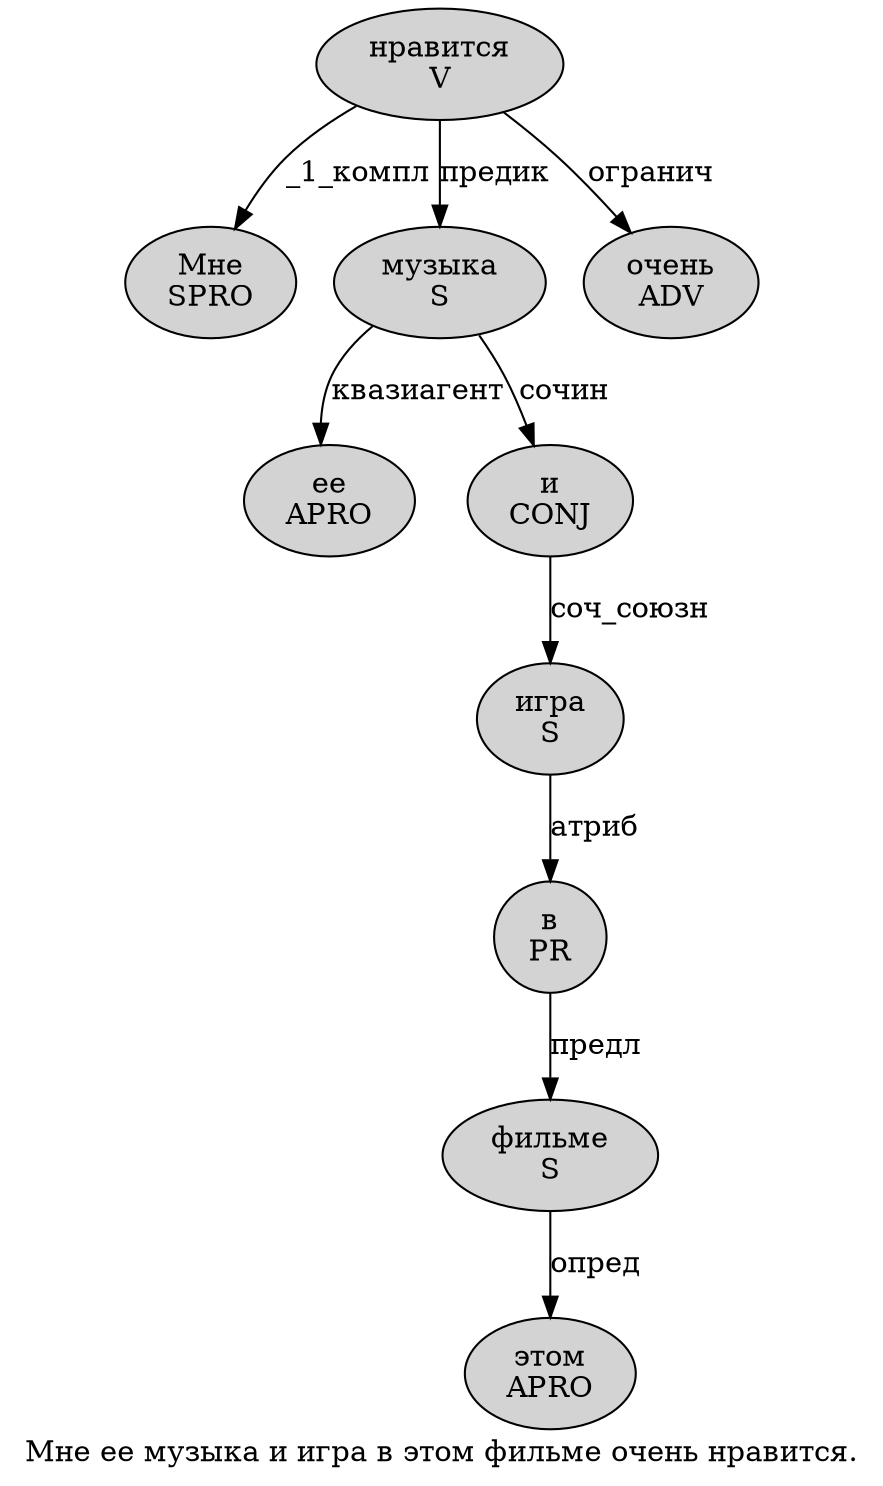 digraph SENTENCE_740 {
	graph [label="Мне ее музыка и игра в этом фильме очень нравится."]
	node [style=filled]
		0 [label="Мне
SPRO" color="" fillcolor=lightgray penwidth=1 shape=ellipse]
		1 [label="ее
APRO" color="" fillcolor=lightgray penwidth=1 shape=ellipse]
		2 [label="музыка
S" color="" fillcolor=lightgray penwidth=1 shape=ellipse]
		3 [label="и
CONJ" color="" fillcolor=lightgray penwidth=1 shape=ellipse]
		4 [label="игра
S" color="" fillcolor=lightgray penwidth=1 shape=ellipse]
		5 [label="в
PR" color="" fillcolor=lightgray penwidth=1 shape=ellipse]
		6 [label="этом
APRO" color="" fillcolor=lightgray penwidth=1 shape=ellipse]
		7 [label="фильме
S" color="" fillcolor=lightgray penwidth=1 shape=ellipse]
		8 [label="очень
ADV" color="" fillcolor=lightgray penwidth=1 shape=ellipse]
		9 [label="нравится
V" color="" fillcolor=lightgray penwidth=1 shape=ellipse]
			4 -> 5 [label="атриб"]
			9 -> 0 [label="_1_компл"]
			9 -> 2 [label="предик"]
			9 -> 8 [label="огранич"]
			5 -> 7 [label="предл"]
			2 -> 1 [label="квазиагент"]
			2 -> 3 [label="сочин"]
			3 -> 4 [label="соч_союзн"]
			7 -> 6 [label="опред"]
}